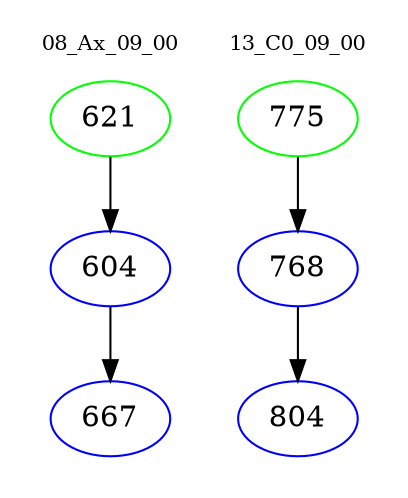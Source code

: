 digraph{
subgraph cluster_0 {
color = white
label = "08_Ax_09_00";
fontsize=10;
T0_621 [label="621", color="green"]
T0_621 -> T0_604 [color="black"]
T0_604 [label="604", color="blue"]
T0_604 -> T0_667 [color="black"]
T0_667 [label="667", color="blue"]
}
subgraph cluster_1 {
color = white
label = "13_C0_09_00";
fontsize=10;
T1_775 [label="775", color="green"]
T1_775 -> T1_768 [color="black"]
T1_768 [label="768", color="blue"]
T1_768 -> T1_804 [color="black"]
T1_804 [label="804", color="blue"]
}
}
